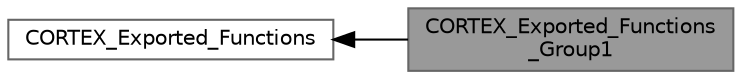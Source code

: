 digraph "CORTEX_Exported_Functions_Group1"
{
 // INTERACTIVE_SVG=YES
 // LATEX_PDF_SIZE
  bgcolor="transparent";
  edge [fontname=Helvetica,fontsize=10,labelfontname=Helvetica,labelfontsize=10];
  node [fontname=Helvetica,fontsize=10,shape=box,height=0.2,width=0.4];
  rankdir=LR;
  Node2 [id="Node000002",label="CORTEX_Exported_Functions",height=0.2,width=0.4,color="grey40", fillcolor="white", style="filled",URL="$group___c_o_r_t_e_x___exported___functions.html",tooltip=" "];
  Node1 [id="Node000001",label="CORTEX_Exported_Functions\l_Group1",height=0.2,width=0.4,color="gray40", fillcolor="grey60", style="filled", fontcolor="black",tooltip=" "];
  Node2->Node1 [shape=plaintext, dir="back", style="solid"];
}
